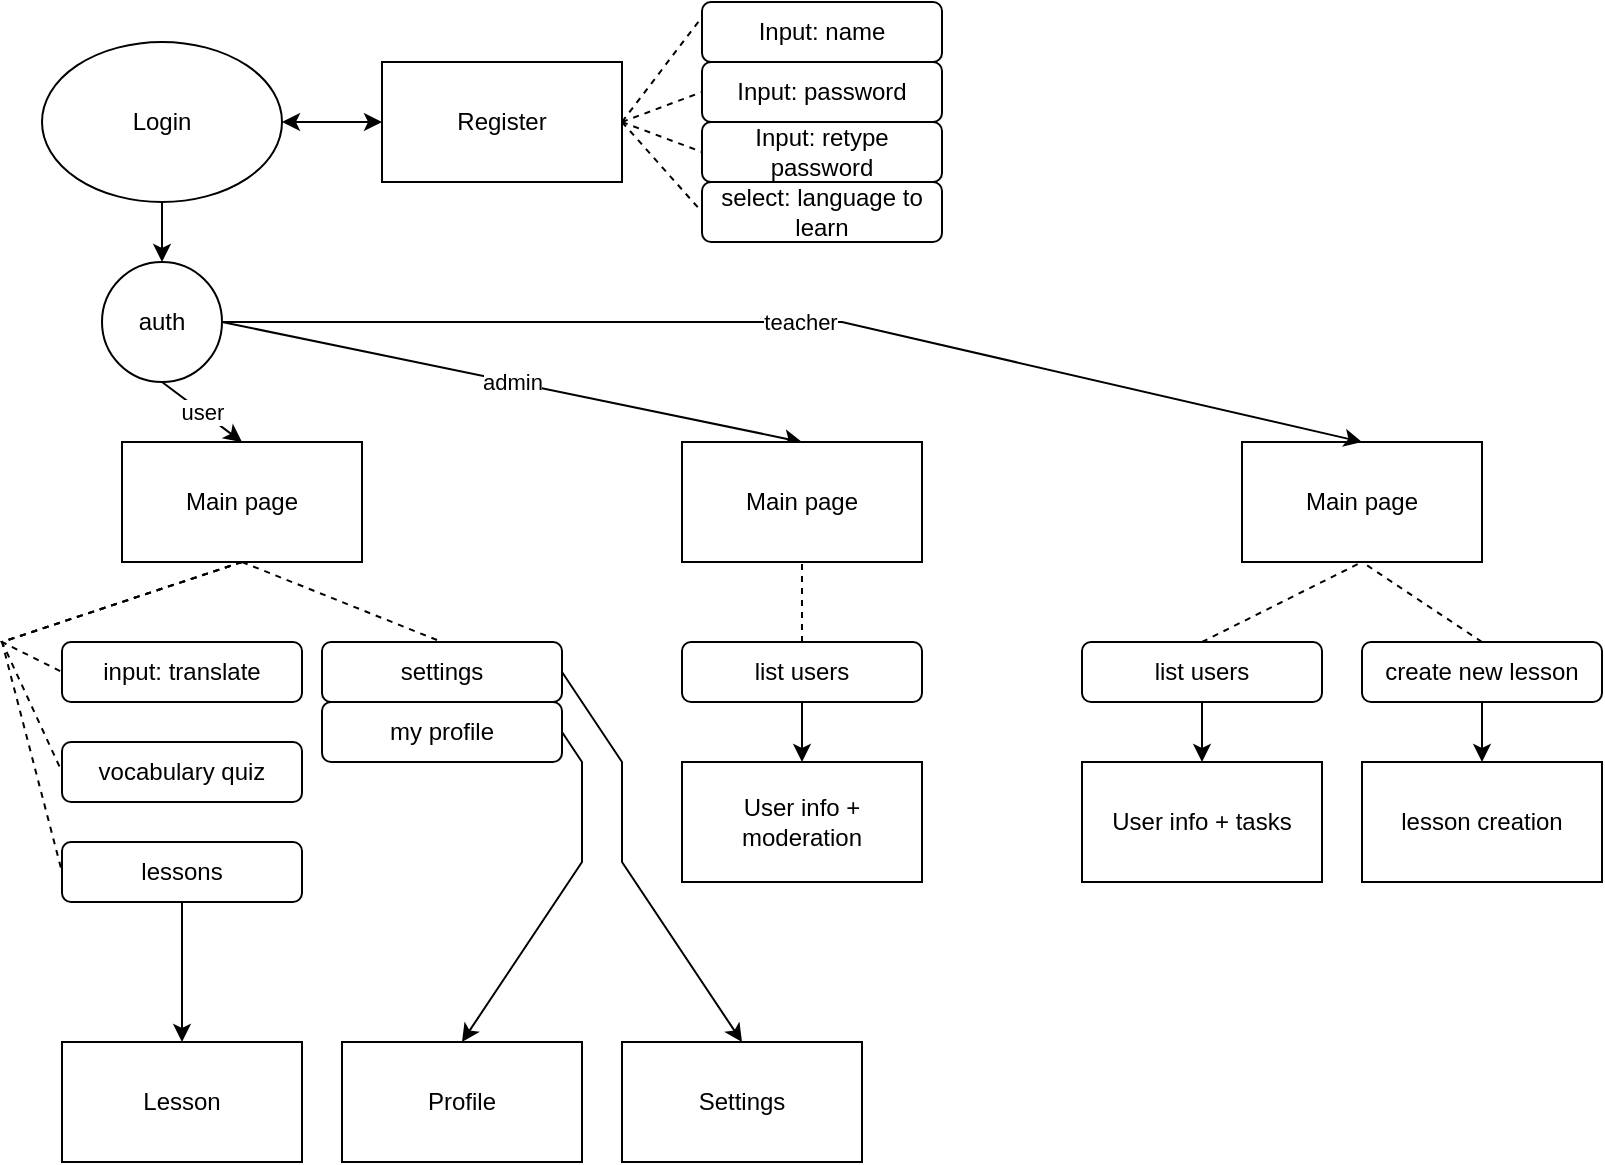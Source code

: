 <mxfile version="20.0.1" type="device"><diagram id="vC8VwT8f4TS1RaclxJLn" name="Page-1"><mxGraphModel dx="1422" dy="786" grid="1" gridSize="10" guides="1" tooltips="1" connect="1" arrows="1" fold="1" page="1" pageScale="1" pageWidth="827" pageHeight="1169" math="0" shadow="0"><root><mxCell id="0"/><mxCell id="1" parent="0"/><mxCell id="U16_jUjI1OSsgDB8cBF--1" value="Login" style="ellipse;whiteSpace=wrap;html=1;" vertex="1" parent="1"><mxGeometry x="40" y="40" width="120" height="80" as="geometry"/></mxCell><mxCell id="U16_jUjI1OSsgDB8cBF--2" value="Register" style="rounded=0;whiteSpace=wrap;html=1;" vertex="1" parent="1"><mxGeometry x="210" y="50" width="120" height="60" as="geometry"/></mxCell><mxCell id="U16_jUjI1OSsgDB8cBF--3" value="" style="endArrow=classic;startArrow=classic;html=1;rounded=0;entryX=0;entryY=0.5;entryDx=0;entryDy=0;exitX=1;exitY=0.5;exitDx=0;exitDy=0;" edge="1" parent="1" source="U16_jUjI1OSsgDB8cBF--1" target="U16_jUjI1OSsgDB8cBF--2"><mxGeometry width="50" height="50" relative="1" as="geometry"><mxPoint x="110" y="440" as="sourcePoint"/><mxPoint x="160" y="390" as="targetPoint"/><Array as="points"/></mxGeometry></mxCell><mxCell id="U16_jUjI1OSsgDB8cBF--4" value="auth" style="ellipse;whiteSpace=wrap;html=1;aspect=fixed;" vertex="1" parent="1"><mxGeometry x="70" y="150" width="60" height="60" as="geometry"/></mxCell><mxCell id="U16_jUjI1OSsgDB8cBF--5" value="" style="endArrow=classic;html=1;rounded=0;entryX=0.5;entryY=0;entryDx=0;entryDy=0;" edge="1" parent="1" source="U16_jUjI1OSsgDB8cBF--1" target="U16_jUjI1OSsgDB8cBF--4"><mxGeometry width="50" height="50" relative="1" as="geometry"><mxPoint x="110" y="440" as="sourcePoint"/><mxPoint x="160" y="390" as="targetPoint"/></mxGeometry></mxCell><mxCell id="U16_jUjI1OSsgDB8cBF--6" value="Main page&lt;br&gt;" style="rounded=0;whiteSpace=wrap;html=1;" vertex="1" parent="1"><mxGeometry x="80" y="240" width="120" height="60" as="geometry"/></mxCell><mxCell id="U16_jUjI1OSsgDB8cBF--7" value="user" style="endArrow=classic;html=1;rounded=0;exitX=0.5;exitY=1;exitDx=0;exitDy=0;entryX=0.5;entryY=0;entryDx=0;entryDy=0;" edge="1" parent="1" source="U16_jUjI1OSsgDB8cBF--4" target="U16_jUjI1OSsgDB8cBF--6"><mxGeometry width="50" height="50" relative="1" as="geometry"><mxPoint x="110" y="440" as="sourcePoint"/><mxPoint x="90" y="250" as="targetPoint"/></mxGeometry></mxCell><mxCell id="U16_jUjI1OSsgDB8cBF--11" value="Input: name" style="rounded=1;whiteSpace=wrap;html=1;" vertex="1" parent="1"><mxGeometry x="370" y="20" width="120" height="30" as="geometry"/></mxCell><mxCell id="U16_jUjI1OSsgDB8cBF--12" value="Input: password" style="rounded=1;whiteSpace=wrap;html=1;" vertex="1" parent="1"><mxGeometry x="370" y="50" width="120" height="30" as="geometry"/></mxCell><mxCell id="U16_jUjI1OSsgDB8cBF--13" value="Input: retype password" style="rounded=1;whiteSpace=wrap;html=1;" vertex="1" parent="1"><mxGeometry x="370" y="80" width="120" height="30" as="geometry"/></mxCell><mxCell id="U16_jUjI1OSsgDB8cBF--14" value="select: language to learn" style="rounded=1;whiteSpace=wrap;html=1;" vertex="1" parent="1"><mxGeometry x="370" y="110" width="120" height="30" as="geometry"/></mxCell><mxCell id="U16_jUjI1OSsgDB8cBF--16" value="" style="endArrow=none;dashed=1;html=1;rounded=0;exitX=1;exitY=0.5;exitDx=0;exitDy=0;entryX=0;entryY=0.25;entryDx=0;entryDy=0;" edge="1" parent="1" source="U16_jUjI1OSsgDB8cBF--2" target="U16_jUjI1OSsgDB8cBF--11"><mxGeometry width="50" height="50" relative="1" as="geometry"><mxPoint x="390" y="330" as="sourcePoint"/><mxPoint x="440" y="280" as="targetPoint"/></mxGeometry></mxCell><mxCell id="U16_jUjI1OSsgDB8cBF--18" value="" style="endArrow=none;dashed=1;html=1;rounded=0;entryX=0;entryY=0.5;entryDx=0;entryDy=0;" edge="1" parent="1" target="U16_jUjI1OSsgDB8cBF--12"><mxGeometry width="50" height="50" relative="1" as="geometry"><mxPoint x="330" y="80" as="sourcePoint"/><mxPoint x="380" y="37.5" as="targetPoint"/></mxGeometry></mxCell><mxCell id="U16_jUjI1OSsgDB8cBF--19" value="" style="endArrow=none;dashed=1;html=1;rounded=0;entryX=0;entryY=0.5;entryDx=0;entryDy=0;" edge="1" parent="1" target="U16_jUjI1OSsgDB8cBF--13"><mxGeometry width="50" height="50" relative="1" as="geometry"><mxPoint x="330" y="80" as="sourcePoint"/><mxPoint x="390" y="47.5" as="targetPoint"/></mxGeometry></mxCell><mxCell id="U16_jUjI1OSsgDB8cBF--20" value="" style="endArrow=none;dashed=1;html=1;rounded=0;entryX=0;entryY=0.5;entryDx=0;entryDy=0;" edge="1" parent="1" target="U16_jUjI1OSsgDB8cBF--14"><mxGeometry width="50" height="50" relative="1" as="geometry"><mxPoint x="330" y="80" as="sourcePoint"/><mxPoint x="400" y="57.5" as="targetPoint"/></mxGeometry></mxCell><mxCell id="U16_jUjI1OSsgDB8cBF--22" value="input: translate" style="rounded=1;whiteSpace=wrap;html=1;" vertex="1" parent="1"><mxGeometry x="50" y="340" width="120" height="30" as="geometry"/></mxCell><mxCell id="U16_jUjI1OSsgDB8cBF--24" value="settings" style="rounded=1;whiteSpace=wrap;html=1;" vertex="1" parent="1"><mxGeometry x="180" y="340" width="120" height="30" as="geometry"/></mxCell><mxCell id="U16_jUjI1OSsgDB8cBF--25" value="my profile" style="rounded=1;whiteSpace=wrap;html=1;" vertex="1" parent="1"><mxGeometry x="180" y="370" width="120" height="30" as="geometry"/></mxCell><mxCell id="U16_jUjI1OSsgDB8cBF--27" value="vocabulary quiz" style="rounded=1;whiteSpace=wrap;html=1;" vertex="1" parent="1"><mxGeometry x="50" y="390" width="120" height="30" as="geometry"/></mxCell><mxCell id="U16_jUjI1OSsgDB8cBF--28" value="lessons" style="rounded=1;whiteSpace=wrap;html=1;" vertex="1" parent="1"><mxGeometry x="50" y="440" width="120" height="30" as="geometry"/></mxCell><mxCell id="U16_jUjI1OSsgDB8cBF--30" value="" style="endArrow=none;dashed=1;html=1;rounded=0;exitX=0.5;exitY=1;exitDx=0;exitDy=0;entryX=0;entryY=0.5;entryDx=0;entryDy=0;" edge="1" parent="1" source="U16_jUjI1OSsgDB8cBF--6" target="U16_jUjI1OSsgDB8cBF--22"><mxGeometry width="50" height="50" relative="1" as="geometry"><mxPoint x="390" y="410" as="sourcePoint"/><mxPoint x="440" y="360" as="targetPoint"/><Array as="points"><mxPoint x="20" y="340"/></Array></mxGeometry></mxCell><mxCell id="U16_jUjI1OSsgDB8cBF--31" value="" style="endArrow=none;dashed=1;html=1;rounded=0;exitX=0.5;exitY=1;exitDx=0;exitDy=0;entryX=0;entryY=0.5;entryDx=0;entryDy=0;" edge="1" parent="1" source="U16_jUjI1OSsgDB8cBF--6" target="U16_jUjI1OSsgDB8cBF--27"><mxGeometry width="50" height="50" relative="1" as="geometry"><mxPoint x="110" y="310" as="sourcePoint"/><mxPoint x="190" y="345" as="targetPoint"/><Array as="points"><mxPoint x="20" y="340"/></Array></mxGeometry></mxCell><mxCell id="U16_jUjI1OSsgDB8cBF--32" value="" style="endArrow=none;dashed=1;html=1;rounded=0;entryX=0;entryY=0.5;entryDx=0;entryDy=0;exitX=0.5;exitY=1;exitDx=0;exitDy=0;" edge="1" parent="1" source="U16_jUjI1OSsgDB8cBF--6" target="U16_jUjI1OSsgDB8cBF--28"><mxGeometry width="50" height="50" relative="1" as="geometry"><mxPoint x="110" y="300" as="sourcePoint"/><mxPoint x="200" y="355" as="targetPoint"/><Array as="points"><mxPoint x="20" y="340"/></Array></mxGeometry></mxCell><mxCell id="U16_jUjI1OSsgDB8cBF--33" value="" style="endArrow=none;dashed=1;html=1;rounded=0;entryX=0.5;entryY=0;entryDx=0;entryDy=0;exitX=0.5;exitY=1;exitDx=0;exitDy=0;" edge="1" parent="1" source="U16_jUjI1OSsgDB8cBF--6" target="U16_jUjI1OSsgDB8cBF--24"><mxGeometry width="50" height="50" relative="1" as="geometry"><mxPoint x="110" y="310" as="sourcePoint"/><mxPoint x="210" y="365" as="targetPoint"/></mxGeometry></mxCell><mxCell id="U16_jUjI1OSsgDB8cBF--34" value="admin" style="endArrow=classic;html=1;rounded=0;exitX=1;exitY=0.5;exitDx=0;exitDy=0;entryX=0.5;entryY=0;entryDx=0;entryDy=0;" edge="1" parent="1" source="U16_jUjI1OSsgDB8cBF--4" target="U16_jUjI1OSsgDB8cBF--35"><mxGeometry width="50" height="50" relative="1" as="geometry"><mxPoint x="390" y="410" as="sourcePoint"/><mxPoint x="440" y="240" as="targetPoint"/></mxGeometry></mxCell><mxCell id="U16_jUjI1OSsgDB8cBF--35" value="Main page&lt;br&gt;" style="rounded=0;whiteSpace=wrap;html=1;" vertex="1" parent="1"><mxGeometry x="360" y="240" width="120" height="60" as="geometry"/></mxCell><mxCell id="U16_jUjI1OSsgDB8cBF--36" value="Main page&lt;br&gt;" style="rounded=0;whiteSpace=wrap;html=1;" vertex="1" parent="1"><mxGeometry x="640" y="240" width="120" height="60" as="geometry"/></mxCell><mxCell id="U16_jUjI1OSsgDB8cBF--37" value="teacher" style="endArrow=classic;html=1;rounded=0;exitX=1;exitY=0.5;exitDx=0;exitDy=0;entryX=0.5;entryY=0;entryDx=0;entryDy=0;" edge="1" parent="1" source="U16_jUjI1OSsgDB8cBF--4" target="U16_jUjI1OSsgDB8cBF--36"><mxGeometry width="50" height="50" relative="1" as="geometry"><mxPoint x="140" y="190" as="sourcePoint"/><mxPoint x="410" y="250" as="targetPoint"/><Array as="points"><mxPoint x="440" y="180"/></Array></mxGeometry></mxCell><mxCell id="U16_jUjI1OSsgDB8cBF--40" value="list users" style="rounded=1;whiteSpace=wrap;html=1;" vertex="1" parent="1"><mxGeometry x="360" y="340" width="120" height="30" as="geometry"/></mxCell><mxCell id="U16_jUjI1OSsgDB8cBF--41" value="User info + moderation" style="rounded=0;whiteSpace=wrap;html=1;" vertex="1" parent="1"><mxGeometry x="360" y="400" width="120" height="60" as="geometry"/></mxCell><mxCell id="U16_jUjI1OSsgDB8cBF--42" value="" style="endArrow=classic;html=1;rounded=0;exitX=0.5;exitY=1;exitDx=0;exitDy=0;" edge="1" parent="1" source="U16_jUjI1OSsgDB8cBF--40" target="U16_jUjI1OSsgDB8cBF--41"><mxGeometry width="50" height="50" relative="1" as="geometry"><mxPoint x="390" y="400" as="sourcePoint"/><mxPoint x="440" y="350" as="targetPoint"/></mxGeometry></mxCell><mxCell id="U16_jUjI1OSsgDB8cBF--43" value="" style="endArrow=none;dashed=1;html=1;rounded=0;entryX=0.5;entryY=1;entryDx=0;entryDy=0;exitX=0.5;exitY=0;exitDx=0;exitDy=0;" edge="1" parent="1" source="U16_jUjI1OSsgDB8cBF--40" target="U16_jUjI1OSsgDB8cBF--35"><mxGeometry width="50" height="50" relative="1" as="geometry"><mxPoint x="390" y="400" as="sourcePoint"/><mxPoint x="440" y="350" as="targetPoint"/></mxGeometry></mxCell><mxCell id="U16_jUjI1OSsgDB8cBF--45" value="list users" style="rounded=1;whiteSpace=wrap;html=1;" vertex="1" parent="1"><mxGeometry x="560" y="340" width="120" height="30" as="geometry"/></mxCell><mxCell id="U16_jUjI1OSsgDB8cBF--46" value="User info + tasks" style="rounded=0;whiteSpace=wrap;html=1;" vertex="1" parent="1"><mxGeometry x="560" y="400" width="120" height="60" as="geometry"/></mxCell><mxCell id="U16_jUjI1OSsgDB8cBF--47" value="" style="endArrow=classic;html=1;rounded=0;exitX=0.5;exitY=1;exitDx=0;exitDy=0;" edge="1" parent="1" source="U16_jUjI1OSsgDB8cBF--45" target="U16_jUjI1OSsgDB8cBF--46"><mxGeometry width="50" height="50" relative="1" as="geometry"><mxPoint x="590" y="400" as="sourcePoint"/><mxPoint x="640" y="350" as="targetPoint"/></mxGeometry></mxCell><mxCell id="U16_jUjI1OSsgDB8cBF--48" value="create new lesson" style="rounded=1;whiteSpace=wrap;html=1;" vertex="1" parent="1"><mxGeometry x="700" y="340" width="120" height="30" as="geometry"/></mxCell><mxCell id="U16_jUjI1OSsgDB8cBF--50" value="lesson creation" style="rounded=0;whiteSpace=wrap;html=1;" vertex="1" parent="1"><mxGeometry x="700" y="400" width="120" height="60" as="geometry"/></mxCell><mxCell id="U16_jUjI1OSsgDB8cBF--51" value="" style="endArrow=classic;html=1;rounded=0;exitX=0.5;exitY=1;exitDx=0;exitDy=0;entryX=0.5;entryY=0;entryDx=0;entryDy=0;" edge="1" parent="1" source="U16_jUjI1OSsgDB8cBF--48" target="U16_jUjI1OSsgDB8cBF--50"><mxGeometry width="50" height="50" relative="1" as="geometry"><mxPoint x="630" y="380" as="sourcePoint"/><mxPoint x="630" y="410" as="targetPoint"/></mxGeometry></mxCell><mxCell id="U16_jUjI1OSsgDB8cBF--52" value="" style="endArrow=none;dashed=1;html=1;rounded=0;entryX=0.5;entryY=1;entryDx=0;entryDy=0;exitX=0.5;exitY=0;exitDx=0;exitDy=0;" edge="1" parent="1" source="U16_jUjI1OSsgDB8cBF--45" target="U16_jUjI1OSsgDB8cBF--36"><mxGeometry width="50" height="50" relative="1" as="geometry"><mxPoint x="390" y="410" as="sourcePoint"/><mxPoint x="440" y="360" as="targetPoint"/></mxGeometry></mxCell><mxCell id="U16_jUjI1OSsgDB8cBF--53" value="" style="endArrow=none;dashed=1;html=1;rounded=0;exitX=0.5;exitY=0;exitDx=0;exitDy=0;entryX=0.5;entryY=1;entryDx=0;entryDy=0;" edge="1" parent="1" source="U16_jUjI1OSsgDB8cBF--48" target="U16_jUjI1OSsgDB8cBF--36"><mxGeometry width="50" height="50" relative="1" as="geometry"><mxPoint x="390" y="410" as="sourcePoint"/><mxPoint x="440" y="360" as="targetPoint"/></mxGeometry></mxCell><mxCell id="U16_jUjI1OSsgDB8cBF--54" value="Settings" style="rounded=0;whiteSpace=wrap;html=1;" vertex="1" parent="1"><mxGeometry x="330" y="540" width="120" height="60" as="geometry"/></mxCell><mxCell id="U16_jUjI1OSsgDB8cBF--55" value="Profile" style="rounded=0;whiteSpace=wrap;html=1;" vertex="1" parent="1"><mxGeometry x="190" y="540" width="120" height="60" as="geometry"/></mxCell><mxCell id="U16_jUjI1OSsgDB8cBF--56" value="" style="endArrow=classic;html=1;rounded=0;exitX=1;exitY=0.5;exitDx=0;exitDy=0;entryX=0.5;entryY=0;entryDx=0;entryDy=0;" edge="1" parent="1" source="U16_jUjI1OSsgDB8cBF--24" target="U16_jUjI1OSsgDB8cBF--54"><mxGeometry width="50" height="50" relative="1" as="geometry"><mxPoint x="390" y="410" as="sourcePoint"/><mxPoint x="440" y="360" as="targetPoint"/><Array as="points"><mxPoint x="330" y="400"/><mxPoint x="330" y="450"/></Array></mxGeometry></mxCell><mxCell id="U16_jUjI1OSsgDB8cBF--57" value="" style="endArrow=classic;html=1;rounded=0;exitX=1;exitY=0.5;exitDx=0;exitDy=0;entryX=0.5;entryY=0;entryDx=0;entryDy=0;" edge="1" parent="1" source="U16_jUjI1OSsgDB8cBF--25" target="U16_jUjI1OSsgDB8cBF--55"><mxGeometry width="50" height="50" relative="1" as="geometry"><mxPoint x="310" y="365" as="sourcePoint"/><mxPoint x="180" y="550" as="targetPoint"/><Array as="points"><mxPoint x="310" y="400"/><mxPoint x="310" y="450"/></Array></mxGeometry></mxCell><mxCell id="U16_jUjI1OSsgDB8cBF--58" value="" style="endArrow=classic;html=1;rounded=0;exitX=0.5;exitY=1;exitDx=0;exitDy=0;" edge="1" parent="1" source="U16_jUjI1OSsgDB8cBF--28" target="U16_jUjI1OSsgDB8cBF--59"><mxGeometry width="50" height="50" relative="1" as="geometry"><mxPoint x="380" y="410" as="sourcePoint"/><mxPoint x="120" y="500" as="targetPoint"/></mxGeometry></mxCell><mxCell id="U16_jUjI1OSsgDB8cBF--59" value="Lesson" style="rounded=0;whiteSpace=wrap;html=1;" vertex="1" parent="1"><mxGeometry x="50" y="540" width="120" height="60" as="geometry"/></mxCell></root></mxGraphModel></diagram></mxfile>